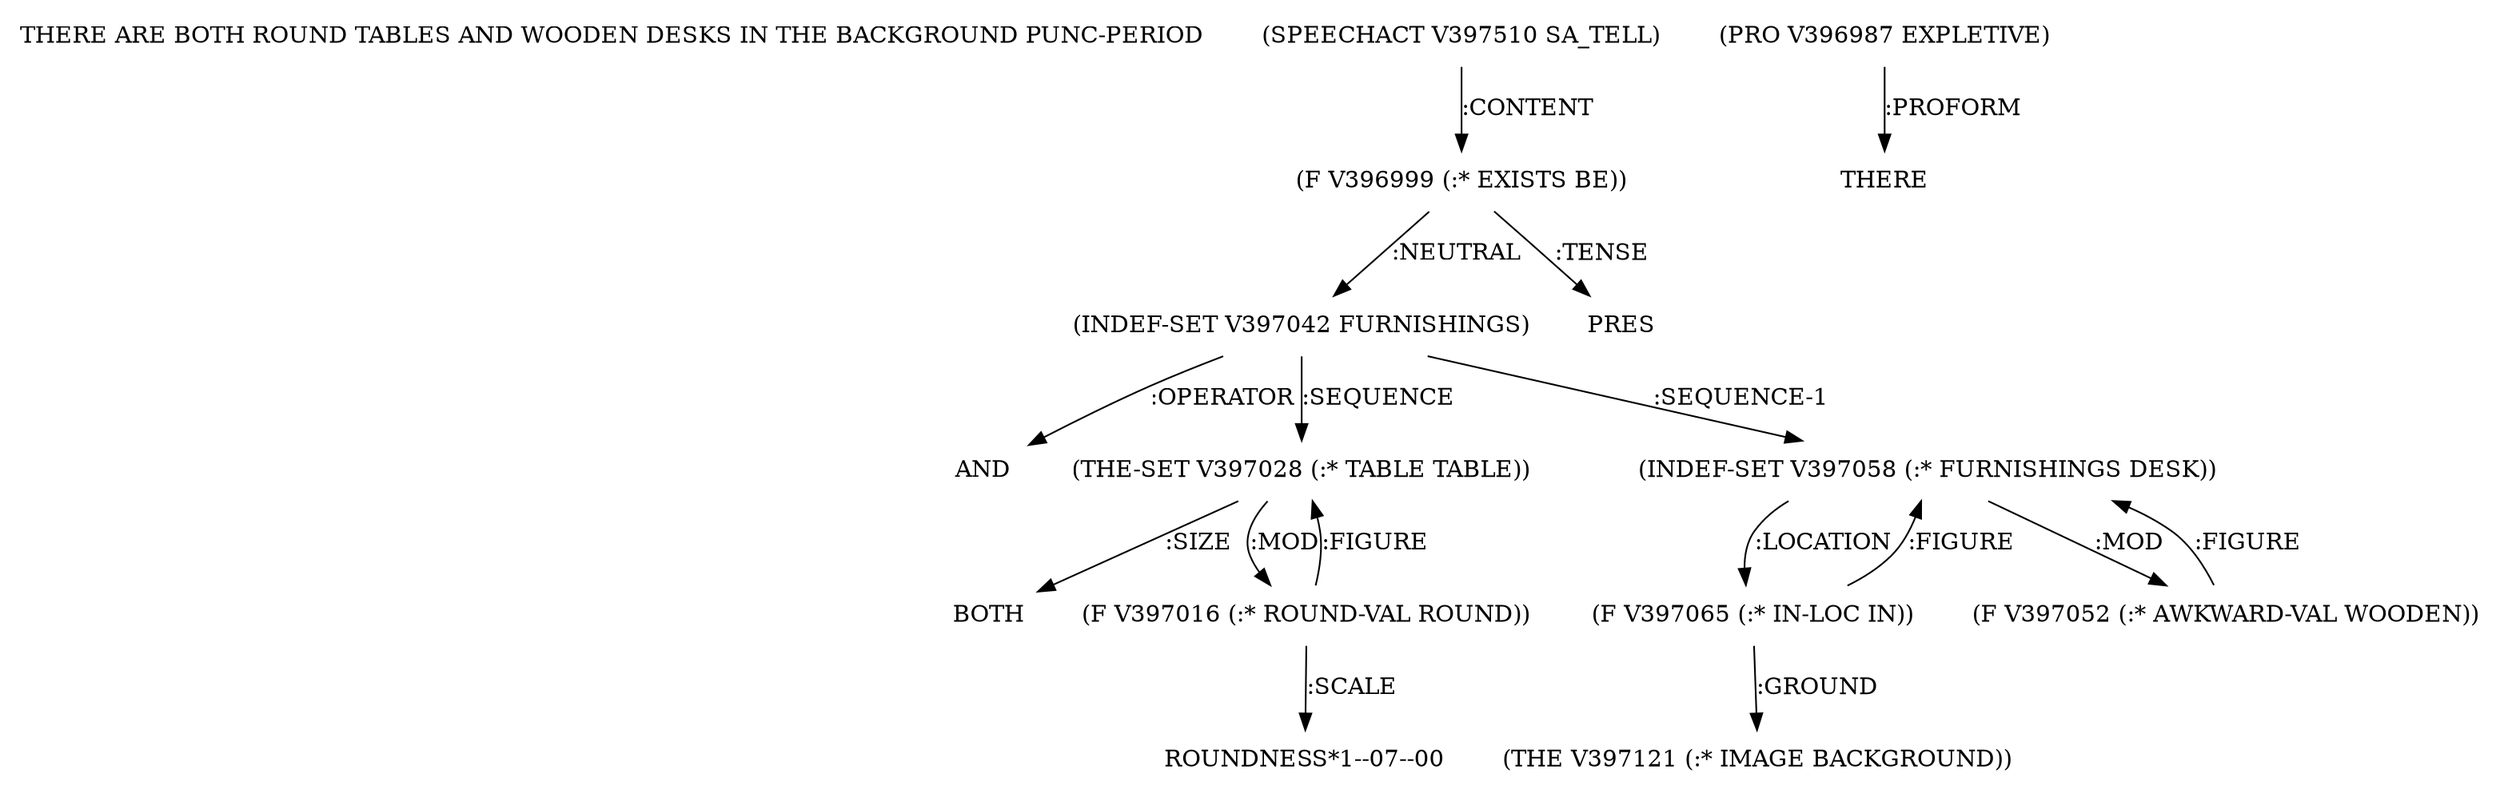 digraph Terms {
  node [shape=none]
  "THERE ARE BOTH ROUND TABLES AND WOODEN DESKS IN THE BACKGROUND PUNC-PERIOD"
  "V397510" [label="(SPEECHACT V397510 SA_TELL)"]
  "V397510" -> "V396999" [label=":CONTENT"]
  "V396999" [label="(F V396999 (:* EXISTS BE))"]
  "V396999" -> "V397042" [label=":NEUTRAL"]
  "V396999" -> "NT397946" [label=":TENSE"]
  "NT397946" [label="PRES"]
  "V396987" [label="(PRO V396987 EXPLETIVE)"]
  "V396987" -> "NT397947" [label=":PROFORM"]
  "NT397947" [label="THERE"]
  "V397042" [label="(INDEF-SET V397042 FURNISHINGS)"]
  "V397042" -> "NT397948" [label=":OPERATOR"]
  "NT397948" [label="AND"]
  "V397042" -> "V397028" [label=":SEQUENCE"]
  "V397042" -> "V397058" [label=":SEQUENCE-1"]
  "V397028" [label="(THE-SET V397028 (:* TABLE TABLE))"]
  "V397028" -> "NT397949" [label=":SIZE"]
  "NT397949" [label="BOTH"]
  "V397028" -> "V397016" [label=":MOD"]
  "V397016" [label="(F V397016 (:* ROUND-VAL ROUND))"]
  "V397016" -> "V397028" [label=":FIGURE"]
  "V397016" -> "NT397950" [label=":SCALE"]
  "NT397950" [label="ROUNDNESS*1--07--00"]
  "V397058" [label="(INDEF-SET V397058 (:* FURNISHINGS DESK))"]
  "V397058" -> "V397065" [label=":LOCATION"]
  "V397058" -> "V397052" [label=":MOD"]
  "V397052" [label="(F V397052 (:* AWKWARD-VAL WOODEN))"]
  "V397052" -> "V397058" [label=":FIGURE"]
  "V397065" [label="(F V397065 (:* IN-LOC IN))"]
  "V397065" -> "V397121" [label=":GROUND"]
  "V397065" -> "V397058" [label=":FIGURE"]
  "V397121" [label="(THE V397121 (:* IMAGE BACKGROUND))"]
}
